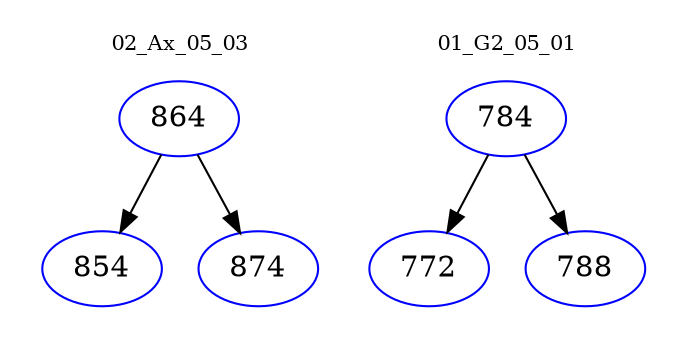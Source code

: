 digraph{
subgraph cluster_0 {
color = white
label = "02_Ax_05_03";
fontsize=10;
T0_864 [label="864", color="blue"]
T0_864 -> T0_854 [color="black"]
T0_854 [label="854", color="blue"]
T0_864 -> T0_874 [color="black"]
T0_874 [label="874", color="blue"]
}
subgraph cluster_1 {
color = white
label = "01_G2_05_01";
fontsize=10;
T1_784 [label="784", color="blue"]
T1_784 -> T1_772 [color="black"]
T1_772 [label="772", color="blue"]
T1_784 -> T1_788 [color="black"]
T1_788 [label="788", color="blue"]
}
}
